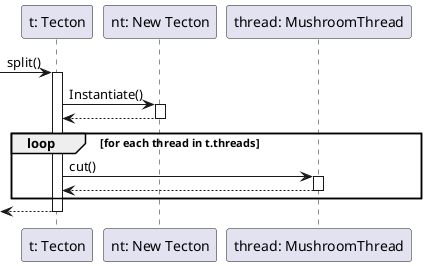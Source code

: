 @startuml split_sequence

participant "t: Tecton" as tecton
participant "nt: New Tecton" as newtecton
participant "thread: MushroomThread" as thread

-> tecton: split()
activate tecton

tecton -> newtecton: Instantiate()
activate newtecton

newtecton --> tecton
deactivate newtecton

loop for each thread in t.threads

tecton -> thread: cut()
activate thread

thread --> tecton
deactivate thread

end

<-- tecton
deactivate tecton

@enduml